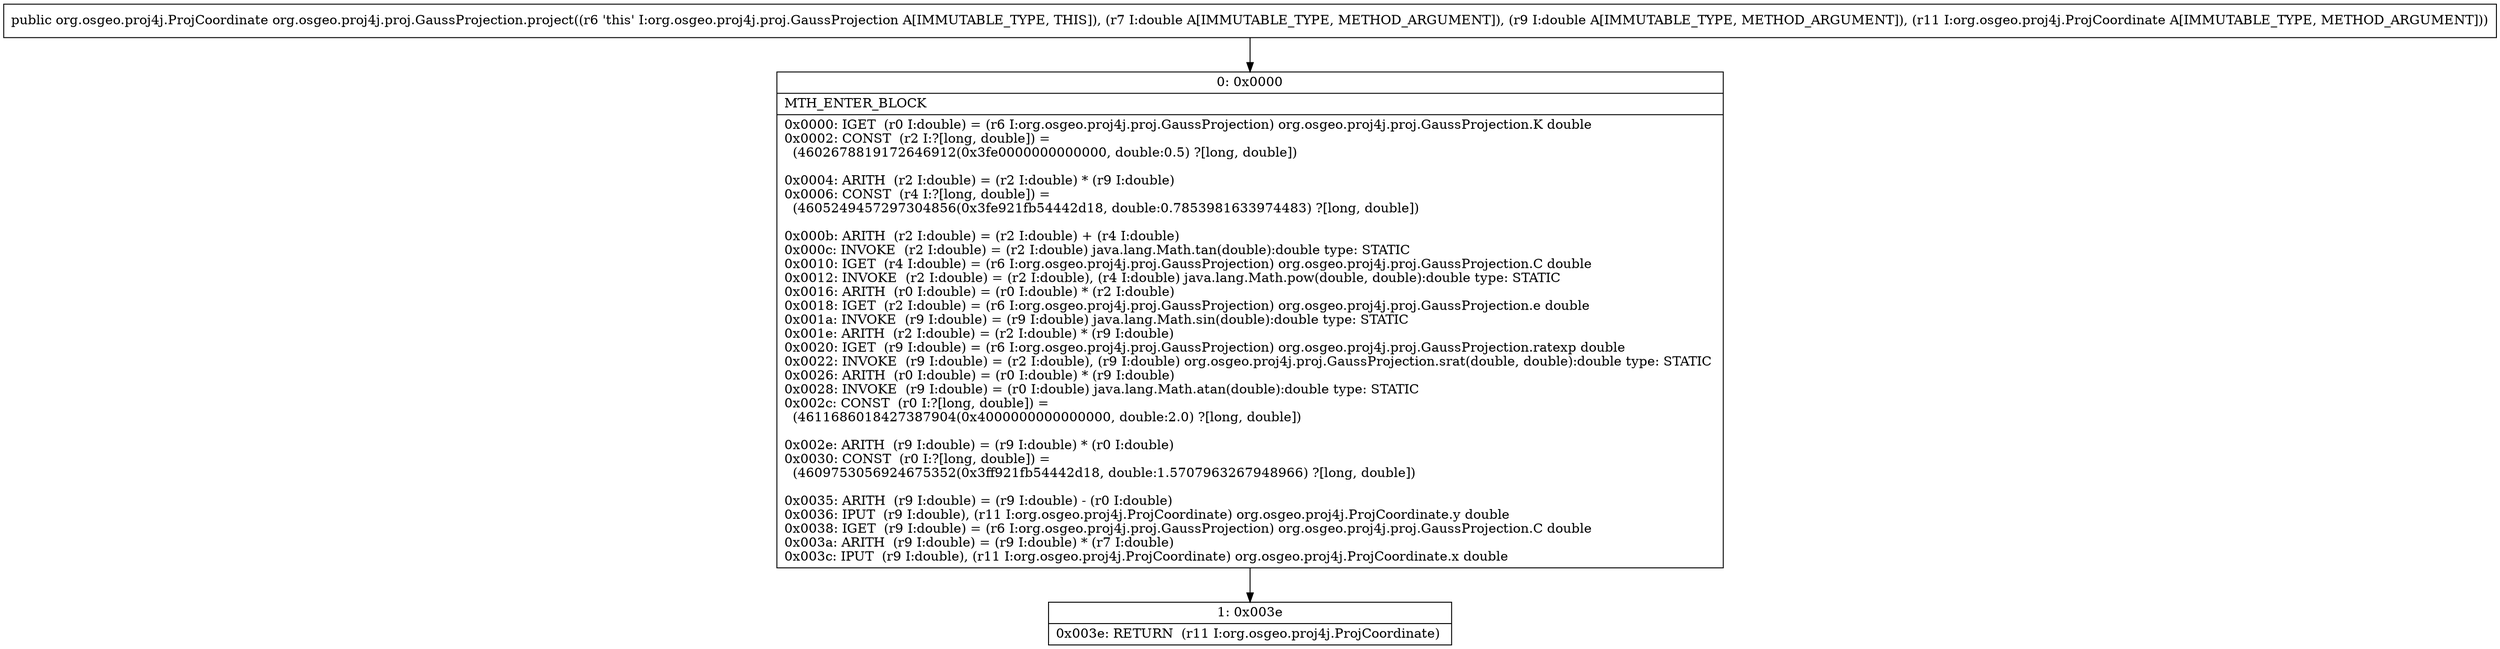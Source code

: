 digraph "CFG fororg.osgeo.proj4j.proj.GaussProjection.project(DDLorg\/osgeo\/proj4j\/ProjCoordinate;)Lorg\/osgeo\/proj4j\/ProjCoordinate;" {
Node_0 [shape=record,label="{0\:\ 0x0000|MTH_ENTER_BLOCK\l|0x0000: IGET  (r0 I:double) = (r6 I:org.osgeo.proj4j.proj.GaussProjection) org.osgeo.proj4j.proj.GaussProjection.K double \l0x0002: CONST  (r2 I:?[long, double]) = \l  (4602678819172646912(0x3fe0000000000000, double:0.5) ?[long, double])\l \l0x0004: ARITH  (r2 I:double) = (r2 I:double) * (r9 I:double) \l0x0006: CONST  (r4 I:?[long, double]) = \l  (4605249457297304856(0x3fe921fb54442d18, double:0.7853981633974483) ?[long, double])\l \l0x000b: ARITH  (r2 I:double) = (r2 I:double) + (r4 I:double) \l0x000c: INVOKE  (r2 I:double) = (r2 I:double) java.lang.Math.tan(double):double type: STATIC \l0x0010: IGET  (r4 I:double) = (r6 I:org.osgeo.proj4j.proj.GaussProjection) org.osgeo.proj4j.proj.GaussProjection.C double \l0x0012: INVOKE  (r2 I:double) = (r2 I:double), (r4 I:double) java.lang.Math.pow(double, double):double type: STATIC \l0x0016: ARITH  (r0 I:double) = (r0 I:double) * (r2 I:double) \l0x0018: IGET  (r2 I:double) = (r6 I:org.osgeo.proj4j.proj.GaussProjection) org.osgeo.proj4j.proj.GaussProjection.e double \l0x001a: INVOKE  (r9 I:double) = (r9 I:double) java.lang.Math.sin(double):double type: STATIC \l0x001e: ARITH  (r2 I:double) = (r2 I:double) * (r9 I:double) \l0x0020: IGET  (r9 I:double) = (r6 I:org.osgeo.proj4j.proj.GaussProjection) org.osgeo.proj4j.proj.GaussProjection.ratexp double \l0x0022: INVOKE  (r9 I:double) = (r2 I:double), (r9 I:double) org.osgeo.proj4j.proj.GaussProjection.srat(double, double):double type: STATIC \l0x0026: ARITH  (r0 I:double) = (r0 I:double) * (r9 I:double) \l0x0028: INVOKE  (r9 I:double) = (r0 I:double) java.lang.Math.atan(double):double type: STATIC \l0x002c: CONST  (r0 I:?[long, double]) = \l  (4611686018427387904(0x4000000000000000, double:2.0) ?[long, double])\l \l0x002e: ARITH  (r9 I:double) = (r9 I:double) * (r0 I:double) \l0x0030: CONST  (r0 I:?[long, double]) = \l  (4609753056924675352(0x3ff921fb54442d18, double:1.5707963267948966) ?[long, double])\l \l0x0035: ARITH  (r9 I:double) = (r9 I:double) \- (r0 I:double) \l0x0036: IPUT  (r9 I:double), (r11 I:org.osgeo.proj4j.ProjCoordinate) org.osgeo.proj4j.ProjCoordinate.y double \l0x0038: IGET  (r9 I:double) = (r6 I:org.osgeo.proj4j.proj.GaussProjection) org.osgeo.proj4j.proj.GaussProjection.C double \l0x003a: ARITH  (r9 I:double) = (r9 I:double) * (r7 I:double) \l0x003c: IPUT  (r9 I:double), (r11 I:org.osgeo.proj4j.ProjCoordinate) org.osgeo.proj4j.ProjCoordinate.x double \l}"];
Node_1 [shape=record,label="{1\:\ 0x003e|0x003e: RETURN  (r11 I:org.osgeo.proj4j.ProjCoordinate) \l}"];
MethodNode[shape=record,label="{public org.osgeo.proj4j.ProjCoordinate org.osgeo.proj4j.proj.GaussProjection.project((r6 'this' I:org.osgeo.proj4j.proj.GaussProjection A[IMMUTABLE_TYPE, THIS]), (r7 I:double A[IMMUTABLE_TYPE, METHOD_ARGUMENT]), (r9 I:double A[IMMUTABLE_TYPE, METHOD_ARGUMENT]), (r11 I:org.osgeo.proj4j.ProjCoordinate A[IMMUTABLE_TYPE, METHOD_ARGUMENT])) }"];
MethodNode -> Node_0;
Node_0 -> Node_1;
}

